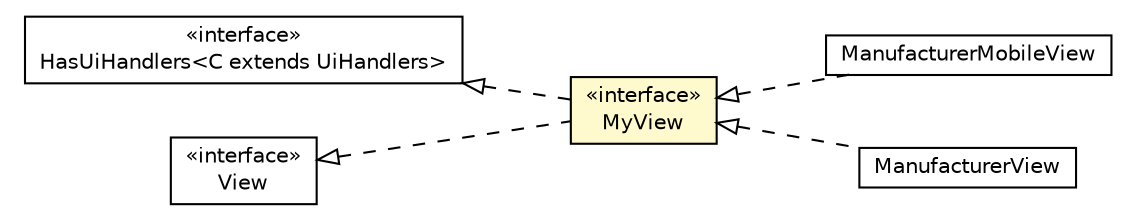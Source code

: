 #!/usr/local/bin/dot
#
# Class diagram 
# Generated by UMLGraph version R5_6-24-gf6e263 (http://www.umlgraph.org/)
#

digraph G {
	edge [fontname="Helvetica",fontsize=10,labelfontname="Helvetica",labelfontsize=10];
	node [fontname="Helvetica",fontsize=10,shape=plaintext];
	nodesep=0.25;
	ranksep=0.5;
	rankdir=LR;
	// com.gwtplatform.mvp.client.HasUiHandlers<C extends com.gwtplatform.mvp.client.UiHandlers>
	c241359 [label=<<table title="com.gwtplatform.mvp.client.HasUiHandlers" border="0" cellborder="1" cellspacing="0" cellpadding="2" port="p" href="../../../../mvp/client/HasUiHandlers.html">
		<tr><td><table border="0" cellspacing="0" cellpadding="1">
<tr><td align="center" balign="center"> &#171;interface&#187; </td></tr>
<tr><td align="center" balign="center"> HasUiHandlers&lt;C extends UiHandlers&gt; </td></tr>
		</table></td></tr>
		</table>>, URL="../../../../mvp/client/HasUiHandlers.html", fontname="Helvetica", fontcolor="black", fontsize=10.0];
	// com.gwtplatform.mvp.client.View
	c241362 [label=<<table title="com.gwtplatform.mvp.client.View" border="0" cellborder="1" cellspacing="0" cellpadding="2" port="p" href="../../../../mvp/client/View.html">
		<tr><td><table border="0" cellspacing="0" cellpadding="1">
<tr><td align="center" balign="center"> &#171;interface&#187; </td></tr>
<tr><td align="center" balign="center"> View </td></tr>
		</table></td></tr>
		</table>>, URL="../../../../mvp/client/View.html", fontname="Helvetica", fontcolor="black", fontsize=10.0];
	// com.gwtplatform.carstore.client.application.manufacturer.ManufacturerMobileView
	c241634 [label=<<table title="com.gwtplatform.carstore.client.application.manufacturer.ManufacturerMobileView" border="0" cellborder="1" cellspacing="0" cellpadding="2" port="p" href="./ManufacturerMobileView.html">
		<tr><td><table border="0" cellspacing="0" cellpadding="1">
<tr><td align="center" balign="center"> ManufacturerMobileView </td></tr>
		</table></td></tr>
		</table>>, URL="./ManufacturerMobileView.html", fontname="Helvetica", fontcolor="black", fontsize=10.0];
	// com.gwtplatform.carstore.client.application.manufacturer.ManufacturerView
	c241635 [label=<<table title="com.gwtplatform.carstore.client.application.manufacturer.ManufacturerView" border="0" cellborder="1" cellspacing="0" cellpadding="2" port="p" href="./ManufacturerView.html">
		<tr><td><table border="0" cellspacing="0" cellpadding="1">
<tr><td align="center" balign="center"> ManufacturerView </td></tr>
		</table></td></tr>
		</table>>, URL="./ManufacturerView.html", fontname="Helvetica", fontcolor="black", fontsize=10.0];
	// com.gwtplatform.carstore.client.application.manufacturer.ManufacturerPresenter.MyView
	c241640 [label=<<table title="com.gwtplatform.carstore.client.application.manufacturer.ManufacturerPresenter.MyView" border="0" cellborder="1" cellspacing="0" cellpadding="2" port="p" bgcolor="lemonChiffon" href="./ManufacturerPresenter.MyView.html">
		<tr><td><table border="0" cellspacing="0" cellpadding="1">
<tr><td align="center" balign="center"> &#171;interface&#187; </td></tr>
<tr><td align="center" balign="center"> MyView </td></tr>
		</table></td></tr>
		</table>>, URL="./ManufacturerPresenter.MyView.html", fontname="Helvetica", fontcolor="black", fontsize=10.0];
	//com.gwtplatform.carstore.client.application.manufacturer.ManufacturerMobileView implements com.gwtplatform.carstore.client.application.manufacturer.ManufacturerPresenter.MyView
	c241640:p -> c241634:p [dir=back,arrowtail=empty,style=dashed];
	//com.gwtplatform.carstore.client.application.manufacturer.ManufacturerView implements com.gwtplatform.carstore.client.application.manufacturer.ManufacturerPresenter.MyView
	c241640:p -> c241635:p [dir=back,arrowtail=empty,style=dashed];
	//com.gwtplatform.carstore.client.application.manufacturer.ManufacturerPresenter.MyView implements com.gwtplatform.mvp.client.View
	c241362:p -> c241640:p [dir=back,arrowtail=empty,style=dashed];
	//com.gwtplatform.carstore.client.application.manufacturer.ManufacturerPresenter.MyView implements com.gwtplatform.mvp.client.HasUiHandlers<C extends com.gwtplatform.mvp.client.UiHandlers>
	c241359:p -> c241640:p [dir=back,arrowtail=empty,style=dashed];
}

